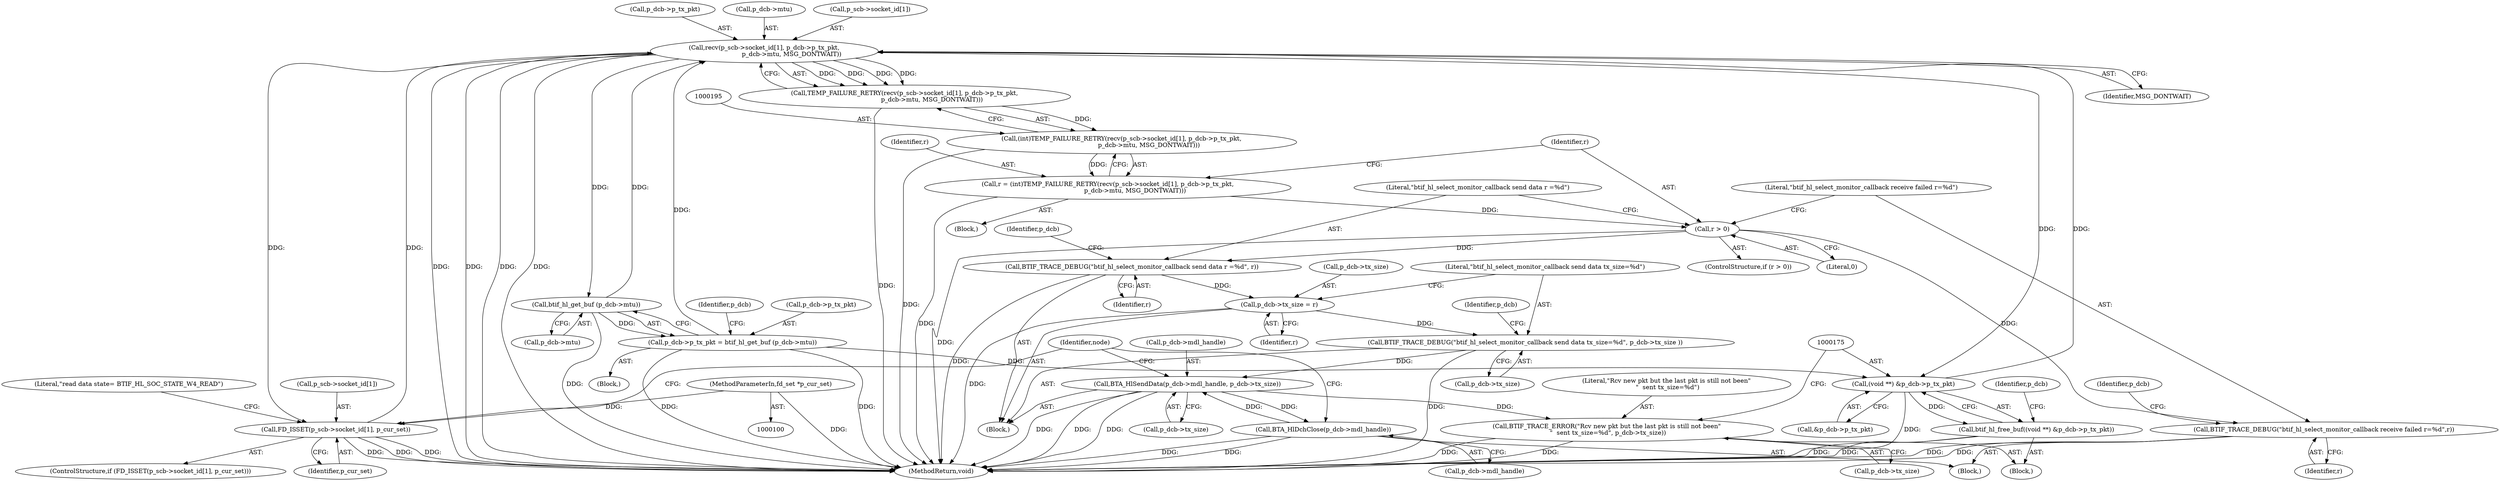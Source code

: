 digraph "0_Android_472271b153c5dc53c28beac55480a8d8434b2d5c_18@API" {
"1000197" [label="(Call,recv(p_scb->socket_id[1], p_dcb->p_tx_pkt,\n                            p_dcb->mtu, MSG_DONTWAIT))"];
"1000136" [label="(Call,FD_ISSET(p_scb->socket_id[1], p_cur_set))"];
"1000197" [label="(Call,recv(p_scb->socket_id[1], p_dcb->p_tx_pkt,\n                            p_dcb->mtu, MSG_DONTWAIT))"];
"1000180" [label="(Call,p_dcb->p_tx_pkt = btif_hl_get_buf (p_dcb->mtu))"];
"1000184" [label="(Call,btif_hl_get_buf (p_dcb->mtu))"];
"1000174" [label="(Call,(void **) &p_dcb->p_tx_pkt)"];
"1000101" [label="(MethodParameterIn,fd_set *p_cur_set)"];
"1000173" [label="(Call,btif_hl_free_buf((void **) &p_dcb->p_tx_pkt))"];
"1000196" [label="(Call,TEMP_FAILURE_RETRY(recv(p_scb->socket_id[1], p_dcb->p_tx_pkt,\n                            p_dcb->mtu, MSG_DONTWAIT)))"];
"1000194" [label="(Call,(int)TEMP_FAILURE_RETRY(recv(p_scb->socket_id[1], p_dcb->p_tx_pkt,\n                            p_dcb->mtu, MSG_DONTWAIT)))"];
"1000192" [label="(Call,r = (int)TEMP_FAILURE_RETRY(recv(p_scb->socket_id[1], p_dcb->p_tx_pkt,\n                            p_dcb->mtu, MSG_DONTWAIT)))"];
"1000211" [label="(Call,r > 0)"];
"1000215" [label="(Call,BTIF_TRACE_DEBUG(\"btif_hl_select_monitor_callback send data r =%d\", r))"];
"1000218" [label="(Call,p_dcb->tx_size = r)"];
"1000223" [label="(Call,BTIF_TRACE_DEBUG(\"btif_hl_select_monitor_callback send data tx_size=%d\", p_dcb->tx_size ))"];
"1000228" [label="(Call,BTA_HlSendData(p_dcb->mdl_handle, p_dcb->tx_size))"];
"1000168" [label="(Call,BTIF_TRACE_ERROR(\"Rcv new pkt but the last pkt is still not been\"\n \"  sent tx_size=%d\", p_dcb->tx_size))"];
"1000240" [label="(Call,BTA_HlDchClose(p_dcb->mdl_handle))"];
"1000237" [label="(Call,BTIF_TRACE_DEBUG(\"btif_hl_select_monitor_callback receive failed r=%d\",r))"];
"1000101" [label="(MethodParameterIn,fd_set *p_cur_set)"];
"1000180" [label="(Call,p_dcb->p_tx_pkt = btif_hl_get_buf (p_dcb->mtu))"];
"1000228" [label="(Call,BTA_HlSendData(p_dcb->mdl_handle, p_dcb->tx_size))"];
"1000142" [label="(Identifier,p_cur_set)"];
"1000237" [label="(Call,BTIF_TRACE_DEBUG(\"btif_hl_select_monitor_callback receive failed r=%d\",r))"];
"1000168" [label="(Call,BTIF_TRACE_ERROR(\"Rcv new pkt but the last pkt is still not been\"\n \"  sent tx_size=%d\", p_dcb->tx_size))"];
"1000242" [label="(Identifier,p_dcb)"];
"1000173" [label="(Call,btif_hl_free_buf((void **) &p_dcb->p_tx_pkt))"];
"1000136" [label="(Call,FD_ISSET(p_scb->socket_id[1], p_cur_set))"];
"1000203" [label="(Call,p_dcb->p_tx_pkt)"];
"1000170" [label="(Call,p_dcb->tx_size)"];
"1000135" [label="(ControlStructure,if (FD_ISSET(p_scb->socket_id[1], p_cur_set)))"];
"1000176" [label="(Call,&p_dcb->p_tx_pkt)"];
"1000223" [label="(Call,BTIF_TRACE_DEBUG(\"btif_hl_select_monitor_callback send data tx_size=%d\", p_dcb->tx_size ))"];
"1000206" [label="(Call,p_dcb->mtu)"];
"1000192" [label="(Call,r = (int)TEMP_FAILURE_RETRY(recv(p_scb->socket_id[1], p_dcb->p_tx_pkt,\n                            p_dcb->mtu, MSG_DONTWAIT)))"];
"1000216" [label="(Literal,\"btif_hl_select_monitor_callback send data r =%d\")"];
"1000219" [label="(Call,p_dcb->tx_size)"];
"1000239" [label="(Identifier,r)"];
"1000232" [label="(Call,p_dcb->tx_size)"];
"1000174" [label="(Call,(void **) &p_dcb->p_tx_pkt)"];
"1000169" [label="(Literal,\"Rcv new pkt but the last pkt is still not been\"\n \"  sent tx_size=%d\")"];
"1000209" [label="(Identifier,MSG_DONTWAIT)"];
"1000240" [label="(Call,BTA_HlDchClose(p_dcb->mdl_handle))"];
"1000185" [label="(Call,p_dcb->mtu)"];
"1000222" [label="(Identifier,r)"];
"1000198" [label="(Call,p_scb->socket_id[1])"];
"1000229" [label="(Call,p_dcb->mdl_handle)"];
"1000252" [label="(MethodReturn,void)"];
"1000230" [label="(Identifier,p_dcb)"];
"1000197" [label="(Call,recv(p_scb->socket_id[1], p_dcb->p_tx_pkt,\n                            p_dcb->mtu, MSG_DONTWAIT))"];
"1000211" [label="(Call,r > 0)"];
"1000145" [label="(Literal,\"read data state= BTIF_HL_SOC_STATE_W4_READ\")"];
"1000184" [label="(Call,btif_hl_get_buf (p_dcb->mtu))"];
"1000220" [label="(Identifier,p_dcb)"];
"1000193" [label="(Identifier,r)"];
"1000189" [label="(Identifier,p_dcb)"];
"1000238" [label="(Literal,\"btif_hl_select_monitor_callback receive failed r=%d\")"];
"1000196" [label="(Call,TEMP_FAILURE_RETRY(recv(p_scb->socket_id[1], p_dcb->p_tx_pkt,\n                            p_dcb->mtu, MSG_DONTWAIT)))"];
"1000225" [label="(Call,p_dcb->tx_size)"];
"1000241" [label="(Call,p_dcb->mdl_handle)"];
"1000120" [label="(Identifier,node)"];
"1000167" [label="(Block,)"];
"1000137" [label="(Call,p_scb->socket_id[1])"];
"1000212" [label="(Identifier,r)"];
"1000214" [label="(Block,)"];
"1000236" [label="(Block,)"];
"1000217" [label="(Identifier,r)"];
"1000224" [label="(Literal,\"btif_hl_select_monitor_callback send data tx_size=%d\")"];
"1000143" [label="(Block,)"];
"1000181" [label="(Call,p_dcb->p_tx_pkt)"];
"1000218" [label="(Call,p_dcb->tx_size = r)"];
"1000182" [label="(Identifier,p_dcb)"];
"1000194" [label="(Call,(int)TEMP_FAILURE_RETRY(recv(p_scb->socket_id[1], p_dcb->p_tx_pkt,\n                            p_dcb->mtu, MSG_DONTWAIT)))"];
"1000213" [label="(Literal,0)"];
"1000190" [label="(Block,)"];
"1000210" [label="(ControlStructure,if (r > 0))"];
"1000215" [label="(Call,BTIF_TRACE_DEBUG(\"btif_hl_select_monitor_callback send data r =%d\", r))"];
"1000197" -> "1000196"  [label="AST: "];
"1000197" -> "1000209"  [label="CFG: "];
"1000198" -> "1000197"  [label="AST: "];
"1000203" -> "1000197"  [label="AST: "];
"1000206" -> "1000197"  [label="AST: "];
"1000209" -> "1000197"  [label="AST: "];
"1000196" -> "1000197"  [label="CFG: "];
"1000197" -> "1000252"  [label="DDG: "];
"1000197" -> "1000252"  [label="DDG: "];
"1000197" -> "1000252"  [label="DDG: "];
"1000197" -> "1000252"  [label="DDG: "];
"1000197" -> "1000136"  [label="DDG: "];
"1000197" -> "1000174"  [label="DDG: "];
"1000197" -> "1000184"  [label="DDG: "];
"1000197" -> "1000196"  [label="DDG: "];
"1000197" -> "1000196"  [label="DDG: "];
"1000197" -> "1000196"  [label="DDG: "];
"1000197" -> "1000196"  [label="DDG: "];
"1000136" -> "1000197"  [label="DDG: "];
"1000180" -> "1000197"  [label="DDG: "];
"1000174" -> "1000197"  [label="DDG: "];
"1000184" -> "1000197"  [label="DDG: "];
"1000136" -> "1000135"  [label="AST: "];
"1000136" -> "1000142"  [label="CFG: "];
"1000137" -> "1000136"  [label="AST: "];
"1000142" -> "1000136"  [label="AST: "];
"1000145" -> "1000136"  [label="CFG: "];
"1000120" -> "1000136"  [label="CFG: "];
"1000136" -> "1000252"  [label="DDG: "];
"1000136" -> "1000252"  [label="DDG: "];
"1000136" -> "1000252"  [label="DDG: "];
"1000101" -> "1000136"  [label="DDG: "];
"1000180" -> "1000143"  [label="AST: "];
"1000180" -> "1000184"  [label="CFG: "];
"1000181" -> "1000180"  [label="AST: "];
"1000184" -> "1000180"  [label="AST: "];
"1000189" -> "1000180"  [label="CFG: "];
"1000180" -> "1000252"  [label="DDG: "];
"1000180" -> "1000252"  [label="DDG: "];
"1000180" -> "1000174"  [label="DDG: "];
"1000184" -> "1000180"  [label="DDG: "];
"1000184" -> "1000185"  [label="CFG: "];
"1000185" -> "1000184"  [label="AST: "];
"1000184" -> "1000252"  [label="DDG: "];
"1000174" -> "1000173"  [label="AST: "];
"1000174" -> "1000176"  [label="CFG: "];
"1000175" -> "1000174"  [label="AST: "];
"1000176" -> "1000174"  [label="AST: "];
"1000173" -> "1000174"  [label="CFG: "];
"1000174" -> "1000252"  [label="DDG: "];
"1000174" -> "1000173"  [label="DDG: "];
"1000101" -> "1000100"  [label="AST: "];
"1000101" -> "1000252"  [label="DDG: "];
"1000173" -> "1000167"  [label="AST: "];
"1000182" -> "1000173"  [label="CFG: "];
"1000173" -> "1000252"  [label="DDG: "];
"1000173" -> "1000252"  [label="DDG: "];
"1000196" -> "1000194"  [label="AST: "];
"1000194" -> "1000196"  [label="CFG: "];
"1000196" -> "1000252"  [label="DDG: "];
"1000196" -> "1000194"  [label="DDG: "];
"1000194" -> "1000192"  [label="AST: "];
"1000195" -> "1000194"  [label="AST: "];
"1000192" -> "1000194"  [label="CFG: "];
"1000194" -> "1000252"  [label="DDG: "];
"1000194" -> "1000192"  [label="DDG: "];
"1000192" -> "1000190"  [label="AST: "];
"1000193" -> "1000192"  [label="AST: "];
"1000212" -> "1000192"  [label="CFG: "];
"1000192" -> "1000252"  [label="DDG: "];
"1000192" -> "1000211"  [label="DDG: "];
"1000211" -> "1000210"  [label="AST: "];
"1000211" -> "1000213"  [label="CFG: "];
"1000212" -> "1000211"  [label="AST: "];
"1000213" -> "1000211"  [label="AST: "];
"1000216" -> "1000211"  [label="CFG: "];
"1000238" -> "1000211"  [label="CFG: "];
"1000211" -> "1000252"  [label="DDG: "];
"1000211" -> "1000215"  [label="DDG: "];
"1000211" -> "1000237"  [label="DDG: "];
"1000215" -> "1000214"  [label="AST: "];
"1000215" -> "1000217"  [label="CFG: "];
"1000216" -> "1000215"  [label="AST: "];
"1000217" -> "1000215"  [label="AST: "];
"1000220" -> "1000215"  [label="CFG: "];
"1000215" -> "1000252"  [label="DDG: "];
"1000215" -> "1000218"  [label="DDG: "];
"1000218" -> "1000214"  [label="AST: "];
"1000218" -> "1000222"  [label="CFG: "];
"1000219" -> "1000218"  [label="AST: "];
"1000222" -> "1000218"  [label="AST: "];
"1000224" -> "1000218"  [label="CFG: "];
"1000218" -> "1000252"  [label="DDG: "];
"1000218" -> "1000223"  [label="DDG: "];
"1000223" -> "1000214"  [label="AST: "];
"1000223" -> "1000225"  [label="CFG: "];
"1000224" -> "1000223"  [label="AST: "];
"1000225" -> "1000223"  [label="AST: "];
"1000230" -> "1000223"  [label="CFG: "];
"1000223" -> "1000252"  [label="DDG: "];
"1000223" -> "1000228"  [label="DDG: "];
"1000228" -> "1000214"  [label="AST: "];
"1000228" -> "1000232"  [label="CFG: "];
"1000229" -> "1000228"  [label="AST: "];
"1000232" -> "1000228"  [label="AST: "];
"1000120" -> "1000228"  [label="CFG: "];
"1000228" -> "1000252"  [label="DDG: "];
"1000228" -> "1000252"  [label="DDG: "];
"1000228" -> "1000252"  [label="DDG: "];
"1000228" -> "1000168"  [label="DDG: "];
"1000240" -> "1000228"  [label="DDG: "];
"1000228" -> "1000240"  [label="DDG: "];
"1000168" -> "1000167"  [label="AST: "];
"1000168" -> "1000170"  [label="CFG: "];
"1000169" -> "1000168"  [label="AST: "];
"1000170" -> "1000168"  [label="AST: "];
"1000175" -> "1000168"  [label="CFG: "];
"1000168" -> "1000252"  [label="DDG: "];
"1000168" -> "1000252"  [label="DDG: "];
"1000240" -> "1000236"  [label="AST: "];
"1000240" -> "1000241"  [label="CFG: "];
"1000241" -> "1000240"  [label="AST: "];
"1000120" -> "1000240"  [label="CFG: "];
"1000240" -> "1000252"  [label="DDG: "];
"1000240" -> "1000252"  [label="DDG: "];
"1000237" -> "1000236"  [label="AST: "];
"1000237" -> "1000239"  [label="CFG: "];
"1000238" -> "1000237"  [label="AST: "];
"1000239" -> "1000237"  [label="AST: "];
"1000242" -> "1000237"  [label="CFG: "];
"1000237" -> "1000252"  [label="DDG: "];
"1000237" -> "1000252"  [label="DDG: "];
}
